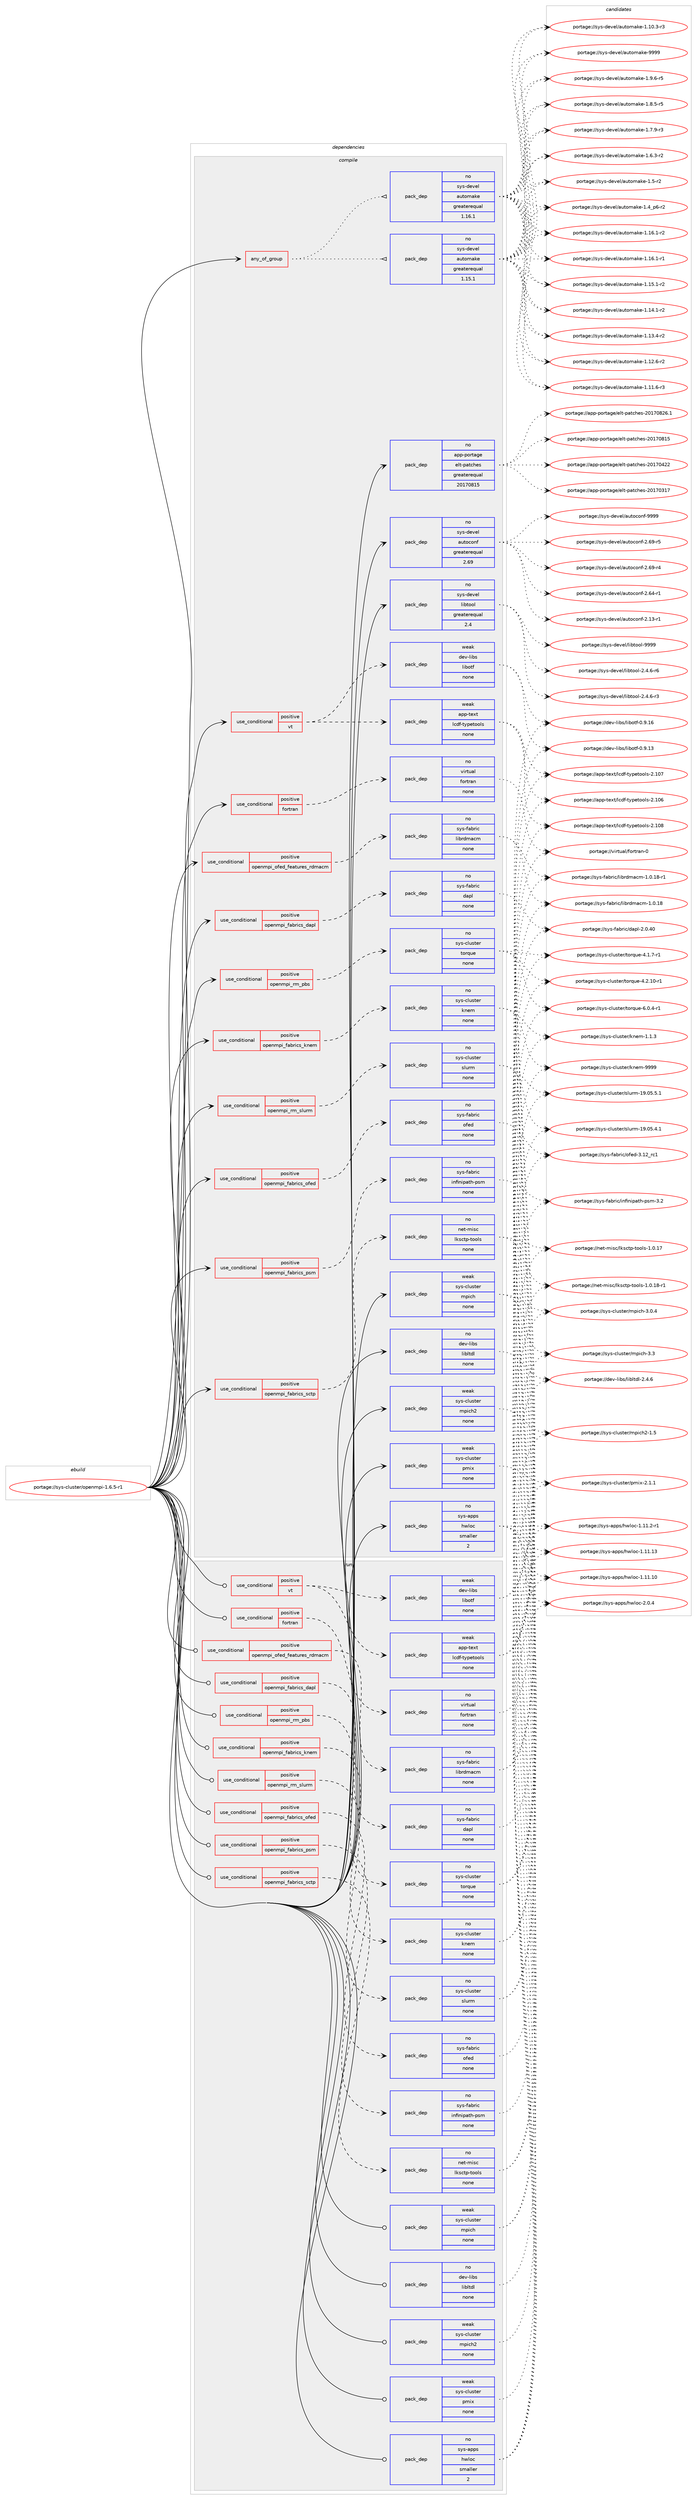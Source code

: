 digraph prolog {

# *************
# Graph options
# *************

newrank=true;
concentrate=true;
compound=true;
graph [rankdir=LR,fontname=Helvetica,fontsize=10,ranksep=1.5];#, ranksep=2.5, nodesep=0.2];
edge  [arrowhead=vee];
node  [fontname=Helvetica,fontsize=10];

# **********
# The ebuild
# **********

subgraph cluster_leftcol {
color=gray;
rank=same;
label=<<i>ebuild</i>>;
id [label="portage://sys-cluster/openmpi-1.6.5-r1", color=red, width=4, href="../sys-cluster/openmpi-1.6.5-r1.svg"];
}

# ****************
# The dependencies
# ****************

subgraph cluster_midcol {
color=gray;
label=<<i>dependencies</i>>;
subgraph cluster_compile {
fillcolor="#eeeeee";
style=filled;
label=<<i>compile</i>>;
subgraph any1259 {
dependency57276 [label=<<TABLE BORDER="0" CELLBORDER="1" CELLSPACING="0" CELLPADDING="4"><TR><TD CELLPADDING="10">any_of_group</TD></TR></TABLE>>, shape=none, color=red];subgraph pack44623 {
dependency57277 [label=<<TABLE BORDER="0" CELLBORDER="1" CELLSPACING="0" CELLPADDING="4" WIDTH="220"><TR><TD ROWSPAN="6" CELLPADDING="30">pack_dep</TD></TR><TR><TD WIDTH="110">no</TD></TR><TR><TD>sys-devel</TD></TR><TR><TD>automake</TD></TR><TR><TD>greaterequal</TD></TR><TR><TD>1.16.1</TD></TR></TABLE>>, shape=none, color=blue];
}
dependency57276:e -> dependency57277:w [weight=20,style="dotted",arrowhead="oinv"];
subgraph pack44624 {
dependency57278 [label=<<TABLE BORDER="0" CELLBORDER="1" CELLSPACING="0" CELLPADDING="4" WIDTH="220"><TR><TD ROWSPAN="6" CELLPADDING="30">pack_dep</TD></TR><TR><TD WIDTH="110">no</TD></TR><TR><TD>sys-devel</TD></TR><TR><TD>automake</TD></TR><TR><TD>greaterequal</TD></TR><TR><TD>1.15.1</TD></TR></TABLE>>, shape=none, color=blue];
}
dependency57276:e -> dependency57278:w [weight=20,style="dotted",arrowhead="oinv"];
}
id:e -> dependency57276:w [weight=20,style="solid",arrowhead="vee"];
subgraph cond11330 {
dependency57279 [label=<<TABLE BORDER="0" CELLBORDER="1" CELLSPACING="0" CELLPADDING="4"><TR><TD ROWSPAN="3" CELLPADDING="10">use_conditional</TD></TR><TR><TD>positive</TD></TR><TR><TD>fortran</TD></TR></TABLE>>, shape=none, color=red];
subgraph pack44625 {
dependency57280 [label=<<TABLE BORDER="0" CELLBORDER="1" CELLSPACING="0" CELLPADDING="4" WIDTH="220"><TR><TD ROWSPAN="6" CELLPADDING="30">pack_dep</TD></TR><TR><TD WIDTH="110">no</TD></TR><TR><TD>virtual</TD></TR><TR><TD>fortran</TD></TR><TR><TD>none</TD></TR><TR><TD></TD></TR></TABLE>>, shape=none, color=blue];
}
dependency57279:e -> dependency57280:w [weight=20,style="dashed",arrowhead="vee"];
}
id:e -> dependency57279:w [weight=20,style="solid",arrowhead="vee"];
subgraph cond11331 {
dependency57281 [label=<<TABLE BORDER="0" CELLBORDER="1" CELLSPACING="0" CELLPADDING="4"><TR><TD ROWSPAN="3" CELLPADDING="10">use_conditional</TD></TR><TR><TD>positive</TD></TR><TR><TD>openmpi_fabrics_dapl</TD></TR></TABLE>>, shape=none, color=red];
subgraph pack44626 {
dependency57282 [label=<<TABLE BORDER="0" CELLBORDER="1" CELLSPACING="0" CELLPADDING="4" WIDTH="220"><TR><TD ROWSPAN="6" CELLPADDING="30">pack_dep</TD></TR><TR><TD WIDTH="110">no</TD></TR><TR><TD>sys-fabric</TD></TR><TR><TD>dapl</TD></TR><TR><TD>none</TD></TR><TR><TD></TD></TR></TABLE>>, shape=none, color=blue];
}
dependency57281:e -> dependency57282:w [weight=20,style="dashed",arrowhead="vee"];
}
id:e -> dependency57281:w [weight=20,style="solid",arrowhead="vee"];
subgraph cond11332 {
dependency57283 [label=<<TABLE BORDER="0" CELLBORDER="1" CELLSPACING="0" CELLPADDING="4"><TR><TD ROWSPAN="3" CELLPADDING="10">use_conditional</TD></TR><TR><TD>positive</TD></TR><TR><TD>openmpi_fabrics_knem</TD></TR></TABLE>>, shape=none, color=red];
subgraph pack44627 {
dependency57284 [label=<<TABLE BORDER="0" CELLBORDER="1" CELLSPACING="0" CELLPADDING="4" WIDTH="220"><TR><TD ROWSPAN="6" CELLPADDING="30">pack_dep</TD></TR><TR><TD WIDTH="110">no</TD></TR><TR><TD>sys-cluster</TD></TR><TR><TD>knem</TD></TR><TR><TD>none</TD></TR><TR><TD></TD></TR></TABLE>>, shape=none, color=blue];
}
dependency57283:e -> dependency57284:w [weight=20,style="dashed",arrowhead="vee"];
}
id:e -> dependency57283:w [weight=20,style="solid",arrowhead="vee"];
subgraph cond11333 {
dependency57285 [label=<<TABLE BORDER="0" CELLBORDER="1" CELLSPACING="0" CELLPADDING="4"><TR><TD ROWSPAN="3" CELLPADDING="10">use_conditional</TD></TR><TR><TD>positive</TD></TR><TR><TD>openmpi_fabrics_ofed</TD></TR></TABLE>>, shape=none, color=red];
subgraph pack44628 {
dependency57286 [label=<<TABLE BORDER="0" CELLBORDER="1" CELLSPACING="0" CELLPADDING="4" WIDTH="220"><TR><TD ROWSPAN="6" CELLPADDING="30">pack_dep</TD></TR><TR><TD WIDTH="110">no</TD></TR><TR><TD>sys-fabric</TD></TR><TR><TD>ofed</TD></TR><TR><TD>none</TD></TR><TR><TD></TD></TR></TABLE>>, shape=none, color=blue];
}
dependency57285:e -> dependency57286:w [weight=20,style="dashed",arrowhead="vee"];
}
id:e -> dependency57285:w [weight=20,style="solid",arrowhead="vee"];
subgraph cond11334 {
dependency57287 [label=<<TABLE BORDER="0" CELLBORDER="1" CELLSPACING="0" CELLPADDING="4"><TR><TD ROWSPAN="3" CELLPADDING="10">use_conditional</TD></TR><TR><TD>positive</TD></TR><TR><TD>openmpi_fabrics_psm</TD></TR></TABLE>>, shape=none, color=red];
subgraph pack44629 {
dependency57288 [label=<<TABLE BORDER="0" CELLBORDER="1" CELLSPACING="0" CELLPADDING="4" WIDTH="220"><TR><TD ROWSPAN="6" CELLPADDING="30">pack_dep</TD></TR><TR><TD WIDTH="110">no</TD></TR><TR><TD>sys-fabric</TD></TR><TR><TD>infinipath-psm</TD></TR><TR><TD>none</TD></TR><TR><TD></TD></TR></TABLE>>, shape=none, color=blue];
}
dependency57287:e -> dependency57288:w [weight=20,style="dashed",arrowhead="vee"];
}
id:e -> dependency57287:w [weight=20,style="solid",arrowhead="vee"];
subgraph cond11335 {
dependency57289 [label=<<TABLE BORDER="0" CELLBORDER="1" CELLSPACING="0" CELLPADDING="4"><TR><TD ROWSPAN="3" CELLPADDING="10">use_conditional</TD></TR><TR><TD>positive</TD></TR><TR><TD>openmpi_fabrics_sctp</TD></TR></TABLE>>, shape=none, color=red];
subgraph pack44630 {
dependency57290 [label=<<TABLE BORDER="0" CELLBORDER="1" CELLSPACING="0" CELLPADDING="4" WIDTH="220"><TR><TD ROWSPAN="6" CELLPADDING="30">pack_dep</TD></TR><TR><TD WIDTH="110">no</TD></TR><TR><TD>net-misc</TD></TR><TR><TD>lksctp-tools</TD></TR><TR><TD>none</TD></TR><TR><TD></TD></TR></TABLE>>, shape=none, color=blue];
}
dependency57289:e -> dependency57290:w [weight=20,style="dashed",arrowhead="vee"];
}
id:e -> dependency57289:w [weight=20,style="solid",arrowhead="vee"];
subgraph cond11336 {
dependency57291 [label=<<TABLE BORDER="0" CELLBORDER="1" CELLSPACING="0" CELLPADDING="4"><TR><TD ROWSPAN="3" CELLPADDING="10">use_conditional</TD></TR><TR><TD>positive</TD></TR><TR><TD>openmpi_ofed_features_rdmacm</TD></TR></TABLE>>, shape=none, color=red];
subgraph pack44631 {
dependency57292 [label=<<TABLE BORDER="0" CELLBORDER="1" CELLSPACING="0" CELLPADDING="4" WIDTH="220"><TR><TD ROWSPAN="6" CELLPADDING="30">pack_dep</TD></TR><TR><TD WIDTH="110">no</TD></TR><TR><TD>sys-fabric</TD></TR><TR><TD>librdmacm</TD></TR><TR><TD>none</TD></TR><TR><TD></TD></TR></TABLE>>, shape=none, color=blue];
}
dependency57291:e -> dependency57292:w [weight=20,style="dashed",arrowhead="vee"];
}
id:e -> dependency57291:w [weight=20,style="solid",arrowhead="vee"];
subgraph cond11337 {
dependency57293 [label=<<TABLE BORDER="0" CELLBORDER="1" CELLSPACING="0" CELLPADDING="4"><TR><TD ROWSPAN="3" CELLPADDING="10">use_conditional</TD></TR><TR><TD>positive</TD></TR><TR><TD>openmpi_rm_pbs</TD></TR></TABLE>>, shape=none, color=red];
subgraph pack44632 {
dependency57294 [label=<<TABLE BORDER="0" CELLBORDER="1" CELLSPACING="0" CELLPADDING="4" WIDTH="220"><TR><TD ROWSPAN="6" CELLPADDING="30">pack_dep</TD></TR><TR><TD WIDTH="110">no</TD></TR><TR><TD>sys-cluster</TD></TR><TR><TD>torque</TD></TR><TR><TD>none</TD></TR><TR><TD></TD></TR></TABLE>>, shape=none, color=blue];
}
dependency57293:e -> dependency57294:w [weight=20,style="dashed",arrowhead="vee"];
}
id:e -> dependency57293:w [weight=20,style="solid",arrowhead="vee"];
subgraph cond11338 {
dependency57295 [label=<<TABLE BORDER="0" CELLBORDER="1" CELLSPACING="0" CELLPADDING="4"><TR><TD ROWSPAN="3" CELLPADDING="10">use_conditional</TD></TR><TR><TD>positive</TD></TR><TR><TD>openmpi_rm_slurm</TD></TR></TABLE>>, shape=none, color=red];
subgraph pack44633 {
dependency57296 [label=<<TABLE BORDER="0" CELLBORDER="1" CELLSPACING="0" CELLPADDING="4" WIDTH="220"><TR><TD ROWSPAN="6" CELLPADDING="30">pack_dep</TD></TR><TR><TD WIDTH="110">no</TD></TR><TR><TD>sys-cluster</TD></TR><TR><TD>slurm</TD></TR><TR><TD>none</TD></TR><TR><TD></TD></TR></TABLE>>, shape=none, color=blue];
}
dependency57295:e -> dependency57296:w [weight=20,style="dashed",arrowhead="vee"];
}
id:e -> dependency57295:w [weight=20,style="solid",arrowhead="vee"];
subgraph cond11339 {
dependency57297 [label=<<TABLE BORDER="0" CELLBORDER="1" CELLSPACING="0" CELLPADDING="4"><TR><TD ROWSPAN="3" CELLPADDING="10">use_conditional</TD></TR><TR><TD>positive</TD></TR><TR><TD>vt</TD></TR></TABLE>>, shape=none, color=red];
subgraph pack44634 {
dependency57298 [label=<<TABLE BORDER="0" CELLBORDER="1" CELLSPACING="0" CELLPADDING="4" WIDTH="220"><TR><TD ROWSPAN="6" CELLPADDING="30">pack_dep</TD></TR><TR><TD WIDTH="110">weak</TD></TR><TR><TD>dev-libs</TD></TR><TR><TD>libotf</TD></TR><TR><TD>none</TD></TR><TR><TD></TD></TR></TABLE>>, shape=none, color=blue];
}
dependency57297:e -> dependency57298:w [weight=20,style="dashed",arrowhead="vee"];
subgraph pack44635 {
dependency57299 [label=<<TABLE BORDER="0" CELLBORDER="1" CELLSPACING="0" CELLPADDING="4" WIDTH="220"><TR><TD ROWSPAN="6" CELLPADDING="30">pack_dep</TD></TR><TR><TD WIDTH="110">weak</TD></TR><TR><TD>app-text</TD></TR><TR><TD>lcdf-typetools</TD></TR><TR><TD>none</TD></TR><TR><TD></TD></TR></TABLE>>, shape=none, color=blue];
}
dependency57297:e -> dependency57299:w [weight=20,style="dashed",arrowhead="vee"];
}
id:e -> dependency57297:w [weight=20,style="solid",arrowhead="vee"];
subgraph pack44636 {
dependency57300 [label=<<TABLE BORDER="0" CELLBORDER="1" CELLSPACING="0" CELLPADDING="4" WIDTH="220"><TR><TD ROWSPAN="6" CELLPADDING="30">pack_dep</TD></TR><TR><TD WIDTH="110">no</TD></TR><TR><TD>app-portage</TD></TR><TR><TD>elt-patches</TD></TR><TR><TD>greaterequal</TD></TR><TR><TD>20170815</TD></TR></TABLE>>, shape=none, color=blue];
}
id:e -> dependency57300:w [weight=20,style="solid",arrowhead="vee"];
subgraph pack44637 {
dependency57301 [label=<<TABLE BORDER="0" CELLBORDER="1" CELLSPACING="0" CELLPADDING="4" WIDTH="220"><TR><TD ROWSPAN="6" CELLPADDING="30">pack_dep</TD></TR><TR><TD WIDTH="110">no</TD></TR><TR><TD>dev-libs</TD></TR><TR><TD>libltdl</TD></TR><TR><TD>none</TD></TR><TR><TD></TD></TR></TABLE>>, shape=none, color=blue];
}
id:e -> dependency57301:w [weight=20,style="solid",arrowhead="vee"];
subgraph pack44638 {
dependency57302 [label=<<TABLE BORDER="0" CELLBORDER="1" CELLSPACING="0" CELLPADDING="4" WIDTH="220"><TR><TD ROWSPAN="6" CELLPADDING="30">pack_dep</TD></TR><TR><TD WIDTH="110">no</TD></TR><TR><TD>sys-apps</TD></TR><TR><TD>hwloc</TD></TR><TR><TD>smaller</TD></TR><TR><TD>2</TD></TR></TABLE>>, shape=none, color=blue];
}
id:e -> dependency57302:w [weight=20,style="solid",arrowhead="vee"];
subgraph pack44639 {
dependency57303 [label=<<TABLE BORDER="0" CELLBORDER="1" CELLSPACING="0" CELLPADDING="4" WIDTH="220"><TR><TD ROWSPAN="6" CELLPADDING="30">pack_dep</TD></TR><TR><TD WIDTH="110">no</TD></TR><TR><TD>sys-devel</TD></TR><TR><TD>autoconf</TD></TR><TR><TD>greaterequal</TD></TR><TR><TD>2.69</TD></TR></TABLE>>, shape=none, color=blue];
}
id:e -> dependency57303:w [weight=20,style="solid",arrowhead="vee"];
subgraph pack44640 {
dependency57304 [label=<<TABLE BORDER="0" CELLBORDER="1" CELLSPACING="0" CELLPADDING="4" WIDTH="220"><TR><TD ROWSPAN="6" CELLPADDING="30">pack_dep</TD></TR><TR><TD WIDTH="110">no</TD></TR><TR><TD>sys-devel</TD></TR><TR><TD>libtool</TD></TR><TR><TD>greaterequal</TD></TR><TR><TD>2.4</TD></TR></TABLE>>, shape=none, color=blue];
}
id:e -> dependency57304:w [weight=20,style="solid",arrowhead="vee"];
subgraph pack44641 {
dependency57305 [label=<<TABLE BORDER="0" CELLBORDER="1" CELLSPACING="0" CELLPADDING="4" WIDTH="220"><TR><TD ROWSPAN="6" CELLPADDING="30">pack_dep</TD></TR><TR><TD WIDTH="110">weak</TD></TR><TR><TD>sys-cluster</TD></TR><TR><TD>mpich</TD></TR><TR><TD>none</TD></TR><TR><TD></TD></TR></TABLE>>, shape=none, color=blue];
}
id:e -> dependency57305:w [weight=20,style="solid",arrowhead="vee"];
subgraph pack44642 {
dependency57306 [label=<<TABLE BORDER="0" CELLBORDER="1" CELLSPACING="0" CELLPADDING="4" WIDTH="220"><TR><TD ROWSPAN="6" CELLPADDING="30">pack_dep</TD></TR><TR><TD WIDTH="110">weak</TD></TR><TR><TD>sys-cluster</TD></TR><TR><TD>mpich2</TD></TR><TR><TD>none</TD></TR><TR><TD></TD></TR></TABLE>>, shape=none, color=blue];
}
id:e -> dependency57306:w [weight=20,style="solid",arrowhead="vee"];
subgraph pack44643 {
dependency57307 [label=<<TABLE BORDER="0" CELLBORDER="1" CELLSPACING="0" CELLPADDING="4" WIDTH="220"><TR><TD ROWSPAN="6" CELLPADDING="30">pack_dep</TD></TR><TR><TD WIDTH="110">weak</TD></TR><TR><TD>sys-cluster</TD></TR><TR><TD>pmix</TD></TR><TR><TD>none</TD></TR><TR><TD></TD></TR></TABLE>>, shape=none, color=blue];
}
id:e -> dependency57307:w [weight=20,style="solid",arrowhead="vee"];
}
subgraph cluster_compileandrun {
fillcolor="#eeeeee";
style=filled;
label=<<i>compile and run</i>>;
}
subgraph cluster_run {
fillcolor="#eeeeee";
style=filled;
label=<<i>run</i>>;
subgraph cond11340 {
dependency57308 [label=<<TABLE BORDER="0" CELLBORDER="1" CELLSPACING="0" CELLPADDING="4"><TR><TD ROWSPAN="3" CELLPADDING="10">use_conditional</TD></TR><TR><TD>positive</TD></TR><TR><TD>fortran</TD></TR></TABLE>>, shape=none, color=red];
subgraph pack44644 {
dependency57309 [label=<<TABLE BORDER="0" CELLBORDER="1" CELLSPACING="0" CELLPADDING="4" WIDTH="220"><TR><TD ROWSPAN="6" CELLPADDING="30">pack_dep</TD></TR><TR><TD WIDTH="110">no</TD></TR><TR><TD>virtual</TD></TR><TR><TD>fortran</TD></TR><TR><TD>none</TD></TR><TR><TD></TD></TR></TABLE>>, shape=none, color=blue];
}
dependency57308:e -> dependency57309:w [weight=20,style="dashed",arrowhead="vee"];
}
id:e -> dependency57308:w [weight=20,style="solid",arrowhead="odot"];
subgraph cond11341 {
dependency57310 [label=<<TABLE BORDER="0" CELLBORDER="1" CELLSPACING="0" CELLPADDING="4"><TR><TD ROWSPAN="3" CELLPADDING="10">use_conditional</TD></TR><TR><TD>positive</TD></TR><TR><TD>openmpi_fabrics_dapl</TD></TR></TABLE>>, shape=none, color=red];
subgraph pack44645 {
dependency57311 [label=<<TABLE BORDER="0" CELLBORDER="1" CELLSPACING="0" CELLPADDING="4" WIDTH="220"><TR><TD ROWSPAN="6" CELLPADDING="30">pack_dep</TD></TR><TR><TD WIDTH="110">no</TD></TR><TR><TD>sys-fabric</TD></TR><TR><TD>dapl</TD></TR><TR><TD>none</TD></TR><TR><TD></TD></TR></TABLE>>, shape=none, color=blue];
}
dependency57310:e -> dependency57311:w [weight=20,style="dashed",arrowhead="vee"];
}
id:e -> dependency57310:w [weight=20,style="solid",arrowhead="odot"];
subgraph cond11342 {
dependency57312 [label=<<TABLE BORDER="0" CELLBORDER="1" CELLSPACING="0" CELLPADDING="4"><TR><TD ROWSPAN="3" CELLPADDING="10">use_conditional</TD></TR><TR><TD>positive</TD></TR><TR><TD>openmpi_fabrics_knem</TD></TR></TABLE>>, shape=none, color=red];
subgraph pack44646 {
dependency57313 [label=<<TABLE BORDER="0" CELLBORDER="1" CELLSPACING="0" CELLPADDING="4" WIDTH="220"><TR><TD ROWSPAN="6" CELLPADDING="30">pack_dep</TD></TR><TR><TD WIDTH="110">no</TD></TR><TR><TD>sys-cluster</TD></TR><TR><TD>knem</TD></TR><TR><TD>none</TD></TR><TR><TD></TD></TR></TABLE>>, shape=none, color=blue];
}
dependency57312:e -> dependency57313:w [weight=20,style="dashed",arrowhead="vee"];
}
id:e -> dependency57312:w [weight=20,style="solid",arrowhead="odot"];
subgraph cond11343 {
dependency57314 [label=<<TABLE BORDER="0" CELLBORDER="1" CELLSPACING="0" CELLPADDING="4"><TR><TD ROWSPAN="3" CELLPADDING="10">use_conditional</TD></TR><TR><TD>positive</TD></TR><TR><TD>openmpi_fabrics_ofed</TD></TR></TABLE>>, shape=none, color=red];
subgraph pack44647 {
dependency57315 [label=<<TABLE BORDER="0" CELLBORDER="1" CELLSPACING="0" CELLPADDING="4" WIDTH="220"><TR><TD ROWSPAN="6" CELLPADDING="30">pack_dep</TD></TR><TR><TD WIDTH="110">no</TD></TR><TR><TD>sys-fabric</TD></TR><TR><TD>ofed</TD></TR><TR><TD>none</TD></TR><TR><TD></TD></TR></TABLE>>, shape=none, color=blue];
}
dependency57314:e -> dependency57315:w [weight=20,style="dashed",arrowhead="vee"];
}
id:e -> dependency57314:w [weight=20,style="solid",arrowhead="odot"];
subgraph cond11344 {
dependency57316 [label=<<TABLE BORDER="0" CELLBORDER="1" CELLSPACING="0" CELLPADDING="4"><TR><TD ROWSPAN="3" CELLPADDING="10">use_conditional</TD></TR><TR><TD>positive</TD></TR><TR><TD>openmpi_fabrics_psm</TD></TR></TABLE>>, shape=none, color=red];
subgraph pack44648 {
dependency57317 [label=<<TABLE BORDER="0" CELLBORDER="1" CELLSPACING="0" CELLPADDING="4" WIDTH="220"><TR><TD ROWSPAN="6" CELLPADDING="30">pack_dep</TD></TR><TR><TD WIDTH="110">no</TD></TR><TR><TD>sys-fabric</TD></TR><TR><TD>infinipath-psm</TD></TR><TR><TD>none</TD></TR><TR><TD></TD></TR></TABLE>>, shape=none, color=blue];
}
dependency57316:e -> dependency57317:w [weight=20,style="dashed",arrowhead="vee"];
}
id:e -> dependency57316:w [weight=20,style="solid",arrowhead="odot"];
subgraph cond11345 {
dependency57318 [label=<<TABLE BORDER="0" CELLBORDER="1" CELLSPACING="0" CELLPADDING="4"><TR><TD ROWSPAN="3" CELLPADDING="10">use_conditional</TD></TR><TR><TD>positive</TD></TR><TR><TD>openmpi_fabrics_sctp</TD></TR></TABLE>>, shape=none, color=red];
subgraph pack44649 {
dependency57319 [label=<<TABLE BORDER="0" CELLBORDER="1" CELLSPACING="0" CELLPADDING="4" WIDTH="220"><TR><TD ROWSPAN="6" CELLPADDING="30">pack_dep</TD></TR><TR><TD WIDTH="110">no</TD></TR><TR><TD>net-misc</TD></TR><TR><TD>lksctp-tools</TD></TR><TR><TD>none</TD></TR><TR><TD></TD></TR></TABLE>>, shape=none, color=blue];
}
dependency57318:e -> dependency57319:w [weight=20,style="dashed",arrowhead="vee"];
}
id:e -> dependency57318:w [weight=20,style="solid",arrowhead="odot"];
subgraph cond11346 {
dependency57320 [label=<<TABLE BORDER="0" CELLBORDER="1" CELLSPACING="0" CELLPADDING="4"><TR><TD ROWSPAN="3" CELLPADDING="10">use_conditional</TD></TR><TR><TD>positive</TD></TR><TR><TD>openmpi_ofed_features_rdmacm</TD></TR></TABLE>>, shape=none, color=red];
subgraph pack44650 {
dependency57321 [label=<<TABLE BORDER="0" CELLBORDER="1" CELLSPACING="0" CELLPADDING="4" WIDTH="220"><TR><TD ROWSPAN="6" CELLPADDING="30">pack_dep</TD></TR><TR><TD WIDTH="110">no</TD></TR><TR><TD>sys-fabric</TD></TR><TR><TD>librdmacm</TD></TR><TR><TD>none</TD></TR><TR><TD></TD></TR></TABLE>>, shape=none, color=blue];
}
dependency57320:e -> dependency57321:w [weight=20,style="dashed",arrowhead="vee"];
}
id:e -> dependency57320:w [weight=20,style="solid",arrowhead="odot"];
subgraph cond11347 {
dependency57322 [label=<<TABLE BORDER="0" CELLBORDER="1" CELLSPACING="0" CELLPADDING="4"><TR><TD ROWSPAN="3" CELLPADDING="10">use_conditional</TD></TR><TR><TD>positive</TD></TR><TR><TD>openmpi_rm_pbs</TD></TR></TABLE>>, shape=none, color=red];
subgraph pack44651 {
dependency57323 [label=<<TABLE BORDER="0" CELLBORDER="1" CELLSPACING="0" CELLPADDING="4" WIDTH="220"><TR><TD ROWSPAN="6" CELLPADDING="30">pack_dep</TD></TR><TR><TD WIDTH="110">no</TD></TR><TR><TD>sys-cluster</TD></TR><TR><TD>torque</TD></TR><TR><TD>none</TD></TR><TR><TD></TD></TR></TABLE>>, shape=none, color=blue];
}
dependency57322:e -> dependency57323:w [weight=20,style="dashed",arrowhead="vee"];
}
id:e -> dependency57322:w [weight=20,style="solid",arrowhead="odot"];
subgraph cond11348 {
dependency57324 [label=<<TABLE BORDER="0" CELLBORDER="1" CELLSPACING="0" CELLPADDING="4"><TR><TD ROWSPAN="3" CELLPADDING="10">use_conditional</TD></TR><TR><TD>positive</TD></TR><TR><TD>openmpi_rm_slurm</TD></TR></TABLE>>, shape=none, color=red];
subgraph pack44652 {
dependency57325 [label=<<TABLE BORDER="0" CELLBORDER="1" CELLSPACING="0" CELLPADDING="4" WIDTH="220"><TR><TD ROWSPAN="6" CELLPADDING="30">pack_dep</TD></TR><TR><TD WIDTH="110">no</TD></TR><TR><TD>sys-cluster</TD></TR><TR><TD>slurm</TD></TR><TR><TD>none</TD></TR><TR><TD></TD></TR></TABLE>>, shape=none, color=blue];
}
dependency57324:e -> dependency57325:w [weight=20,style="dashed",arrowhead="vee"];
}
id:e -> dependency57324:w [weight=20,style="solid",arrowhead="odot"];
subgraph cond11349 {
dependency57326 [label=<<TABLE BORDER="0" CELLBORDER="1" CELLSPACING="0" CELLPADDING="4"><TR><TD ROWSPAN="3" CELLPADDING="10">use_conditional</TD></TR><TR><TD>positive</TD></TR><TR><TD>vt</TD></TR></TABLE>>, shape=none, color=red];
subgraph pack44653 {
dependency57327 [label=<<TABLE BORDER="0" CELLBORDER="1" CELLSPACING="0" CELLPADDING="4" WIDTH="220"><TR><TD ROWSPAN="6" CELLPADDING="30">pack_dep</TD></TR><TR><TD WIDTH="110">weak</TD></TR><TR><TD>dev-libs</TD></TR><TR><TD>libotf</TD></TR><TR><TD>none</TD></TR><TR><TD></TD></TR></TABLE>>, shape=none, color=blue];
}
dependency57326:e -> dependency57327:w [weight=20,style="dashed",arrowhead="vee"];
subgraph pack44654 {
dependency57328 [label=<<TABLE BORDER="0" CELLBORDER="1" CELLSPACING="0" CELLPADDING="4" WIDTH="220"><TR><TD ROWSPAN="6" CELLPADDING="30">pack_dep</TD></TR><TR><TD WIDTH="110">weak</TD></TR><TR><TD>app-text</TD></TR><TR><TD>lcdf-typetools</TD></TR><TR><TD>none</TD></TR><TR><TD></TD></TR></TABLE>>, shape=none, color=blue];
}
dependency57326:e -> dependency57328:w [weight=20,style="dashed",arrowhead="vee"];
}
id:e -> dependency57326:w [weight=20,style="solid",arrowhead="odot"];
subgraph pack44655 {
dependency57329 [label=<<TABLE BORDER="0" CELLBORDER="1" CELLSPACING="0" CELLPADDING="4" WIDTH="220"><TR><TD ROWSPAN="6" CELLPADDING="30">pack_dep</TD></TR><TR><TD WIDTH="110">no</TD></TR><TR><TD>dev-libs</TD></TR><TR><TD>libltdl</TD></TR><TR><TD>none</TD></TR><TR><TD></TD></TR></TABLE>>, shape=none, color=blue];
}
id:e -> dependency57329:w [weight=20,style="solid",arrowhead="odot"];
subgraph pack44656 {
dependency57330 [label=<<TABLE BORDER="0" CELLBORDER="1" CELLSPACING="0" CELLPADDING="4" WIDTH="220"><TR><TD ROWSPAN="6" CELLPADDING="30">pack_dep</TD></TR><TR><TD WIDTH="110">no</TD></TR><TR><TD>sys-apps</TD></TR><TR><TD>hwloc</TD></TR><TR><TD>smaller</TD></TR><TR><TD>2</TD></TR></TABLE>>, shape=none, color=blue];
}
id:e -> dependency57330:w [weight=20,style="solid",arrowhead="odot"];
subgraph pack44657 {
dependency57331 [label=<<TABLE BORDER="0" CELLBORDER="1" CELLSPACING="0" CELLPADDING="4" WIDTH="220"><TR><TD ROWSPAN="6" CELLPADDING="30">pack_dep</TD></TR><TR><TD WIDTH="110">weak</TD></TR><TR><TD>sys-cluster</TD></TR><TR><TD>mpich</TD></TR><TR><TD>none</TD></TR><TR><TD></TD></TR></TABLE>>, shape=none, color=blue];
}
id:e -> dependency57331:w [weight=20,style="solid",arrowhead="odot"];
subgraph pack44658 {
dependency57332 [label=<<TABLE BORDER="0" CELLBORDER="1" CELLSPACING="0" CELLPADDING="4" WIDTH="220"><TR><TD ROWSPAN="6" CELLPADDING="30">pack_dep</TD></TR><TR><TD WIDTH="110">weak</TD></TR><TR><TD>sys-cluster</TD></TR><TR><TD>mpich2</TD></TR><TR><TD>none</TD></TR><TR><TD></TD></TR></TABLE>>, shape=none, color=blue];
}
id:e -> dependency57332:w [weight=20,style="solid",arrowhead="odot"];
subgraph pack44659 {
dependency57333 [label=<<TABLE BORDER="0" CELLBORDER="1" CELLSPACING="0" CELLPADDING="4" WIDTH="220"><TR><TD ROWSPAN="6" CELLPADDING="30">pack_dep</TD></TR><TR><TD WIDTH="110">weak</TD></TR><TR><TD>sys-cluster</TD></TR><TR><TD>pmix</TD></TR><TR><TD>none</TD></TR><TR><TD></TD></TR></TABLE>>, shape=none, color=blue];
}
id:e -> dependency57333:w [weight=20,style="solid",arrowhead="odot"];
}
}

# **************
# The candidates
# **************

subgraph cluster_choices {
rank=same;
color=gray;
label=<<i>candidates</i>>;

subgraph choice44623 {
color=black;
nodesep=1;
choice115121115451001011181011084797117116111109971071014557575757 [label="portage://sys-devel/automake-9999", color=red, width=4,href="../sys-devel/automake-9999.svg"];
choice115121115451001011181011084797117116111109971071014549465746544511453 [label="portage://sys-devel/automake-1.9.6-r5", color=red, width=4,href="../sys-devel/automake-1.9.6-r5.svg"];
choice115121115451001011181011084797117116111109971071014549465646534511453 [label="portage://sys-devel/automake-1.8.5-r5", color=red, width=4,href="../sys-devel/automake-1.8.5-r5.svg"];
choice115121115451001011181011084797117116111109971071014549465546574511451 [label="portage://sys-devel/automake-1.7.9-r3", color=red, width=4,href="../sys-devel/automake-1.7.9-r3.svg"];
choice115121115451001011181011084797117116111109971071014549465446514511450 [label="portage://sys-devel/automake-1.6.3-r2", color=red, width=4,href="../sys-devel/automake-1.6.3-r2.svg"];
choice11512111545100101118101108479711711611110997107101454946534511450 [label="portage://sys-devel/automake-1.5-r2", color=red, width=4,href="../sys-devel/automake-1.5-r2.svg"];
choice115121115451001011181011084797117116111109971071014549465295112544511450 [label="portage://sys-devel/automake-1.4_p6-r2", color=red, width=4,href="../sys-devel/automake-1.4_p6-r2.svg"];
choice11512111545100101118101108479711711611110997107101454946495446494511450 [label="portage://sys-devel/automake-1.16.1-r2", color=red, width=4,href="../sys-devel/automake-1.16.1-r2.svg"];
choice11512111545100101118101108479711711611110997107101454946495446494511449 [label="portage://sys-devel/automake-1.16.1-r1", color=red, width=4,href="../sys-devel/automake-1.16.1-r1.svg"];
choice11512111545100101118101108479711711611110997107101454946495346494511450 [label="portage://sys-devel/automake-1.15.1-r2", color=red, width=4,href="../sys-devel/automake-1.15.1-r2.svg"];
choice11512111545100101118101108479711711611110997107101454946495246494511450 [label="portage://sys-devel/automake-1.14.1-r2", color=red, width=4,href="../sys-devel/automake-1.14.1-r2.svg"];
choice11512111545100101118101108479711711611110997107101454946495146524511450 [label="portage://sys-devel/automake-1.13.4-r2", color=red, width=4,href="../sys-devel/automake-1.13.4-r2.svg"];
choice11512111545100101118101108479711711611110997107101454946495046544511450 [label="portage://sys-devel/automake-1.12.6-r2", color=red, width=4,href="../sys-devel/automake-1.12.6-r2.svg"];
choice11512111545100101118101108479711711611110997107101454946494946544511451 [label="portage://sys-devel/automake-1.11.6-r3", color=red, width=4,href="../sys-devel/automake-1.11.6-r3.svg"];
choice11512111545100101118101108479711711611110997107101454946494846514511451 [label="portage://sys-devel/automake-1.10.3-r3", color=red, width=4,href="../sys-devel/automake-1.10.3-r3.svg"];
dependency57277:e -> choice115121115451001011181011084797117116111109971071014557575757:w [style=dotted,weight="100"];
dependency57277:e -> choice115121115451001011181011084797117116111109971071014549465746544511453:w [style=dotted,weight="100"];
dependency57277:e -> choice115121115451001011181011084797117116111109971071014549465646534511453:w [style=dotted,weight="100"];
dependency57277:e -> choice115121115451001011181011084797117116111109971071014549465546574511451:w [style=dotted,weight="100"];
dependency57277:e -> choice115121115451001011181011084797117116111109971071014549465446514511450:w [style=dotted,weight="100"];
dependency57277:e -> choice11512111545100101118101108479711711611110997107101454946534511450:w [style=dotted,weight="100"];
dependency57277:e -> choice115121115451001011181011084797117116111109971071014549465295112544511450:w [style=dotted,weight="100"];
dependency57277:e -> choice11512111545100101118101108479711711611110997107101454946495446494511450:w [style=dotted,weight="100"];
dependency57277:e -> choice11512111545100101118101108479711711611110997107101454946495446494511449:w [style=dotted,weight="100"];
dependency57277:e -> choice11512111545100101118101108479711711611110997107101454946495346494511450:w [style=dotted,weight="100"];
dependency57277:e -> choice11512111545100101118101108479711711611110997107101454946495246494511450:w [style=dotted,weight="100"];
dependency57277:e -> choice11512111545100101118101108479711711611110997107101454946495146524511450:w [style=dotted,weight="100"];
dependency57277:e -> choice11512111545100101118101108479711711611110997107101454946495046544511450:w [style=dotted,weight="100"];
dependency57277:e -> choice11512111545100101118101108479711711611110997107101454946494946544511451:w [style=dotted,weight="100"];
dependency57277:e -> choice11512111545100101118101108479711711611110997107101454946494846514511451:w [style=dotted,weight="100"];
}
subgraph choice44624 {
color=black;
nodesep=1;
choice115121115451001011181011084797117116111109971071014557575757 [label="portage://sys-devel/automake-9999", color=red, width=4,href="../sys-devel/automake-9999.svg"];
choice115121115451001011181011084797117116111109971071014549465746544511453 [label="portage://sys-devel/automake-1.9.6-r5", color=red, width=4,href="../sys-devel/automake-1.9.6-r5.svg"];
choice115121115451001011181011084797117116111109971071014549465646534511453 [label="portage://sys-devel/automake-1.8.5-r5", color=red, width=4,href="../sys-devel/automake-1.8.5-r5.svg"];
choice115121115451001011181011084797117116111109971071014549465546574511451 [label="portage://sys-devel/automake-1.7.9-r3", color=red, width=4,href="../sys-devel/automake-1.7.9-r3.svg"];
choice115121115451001011181011084797117116111109971071014549465446514511450 [label="portage://sys-devel/automake-1.6.3-r2", color=red, width=4,href="../sys-devel/automake-1.6.3-r2.svg"];
choice11512111545100101118101108479711711611110997107101454946534511450 [label="portage://sys-devel/automake-1.5-r2", color=red, width=4,href="../sys-devel/automake-1.5-r2.svg"];
choice115121115451001011181011084797117116111109971071014549465295112544511450 [label="portage://sys-devel/automake-1.4_p6-r2", color=red, width=4,href="../sys-devel/automake-1.4_p6-r2.svg"];
choice11512111545100101118101108479711711611110997107101454946495446494511450 [label="portage://sys-devel/automake-1.16.1-r2", color=red, width=4,href="../sys-devel/automake-1.16.1-r2.svg"];
choice11512111545100101118101108479711711611110997107101454946495446494511449 [label="portage://sys-devel/automake-1.16.1-r1", color=red, width=4,href="../sys-devel/automake-1.16.1-r1.svg"];
choice11512111545100101118101108479711711611110997107101454946495346494511450 [label="portage://sys-devel/automake-1.15.1-r2", color=red, width=4,href="../sys-devel/automake-1.15.1-r2.svg"];
choice11512111545100101118101108479711711611110997107101454946495246494511450 [label="portage://sys-devel/automake-1.14.1-r2", color=red, width=4,href="../sys-devel/automake-1.14.1-r2.svg"];
choice11512111545100101118101108479711711611110997107101454946495146524511450 [label="portage://sys-devel/automake-1.13.4-r2", color=red, width=4,href="../sys-devel/automake-1.13.4-r2.svg"];
choice11512111545100101118101108479711711611110997107101454946495046544511450 [label="portage://sys-devel/automake-1.12.6-r2", color=red, width=4,href="../sys-devel/automake-1.12.6-r2.svg"];
choice11512111545100101118101108479711711611110997107101454946494946544511451 [label="portage://sys-devel/automake-1.11.6-r3", color=red, width=4,href="../sys-devel/automake-1.11.6-r3.svg"];
choice11512111545100101118101108479711711611110997107101454946494846514511451 [label="portage://sys-devel/automake-1.10.3-r3", color=red, width=4,href="../sys-devel/automake-1.10.3-r3.svg"];
dependency57278:e -> choice115121115451001011181011084797117116111109971071014557575757:w [style=dotted,weight="100"];
dependency57278:e -> choice115121115451001011181011084797117116111109971071014549465746544511453:w [style=dotted,weight="100"];
dependency57278:e -> choice115121115451001011181011084797117116111109971071014549465646534511453:w [style=dotted,weight="100"];
dependency57278:e -> choice115121115451001011181011084797117116111109971071014549465546574511451:w [style=dotted,weight="100"];
dependency57278:e -> choice115121115451001011181011084797117116111109971071014549465446514511450:w [style=dotted,weight="100"];
dependency57278:e -> choice11512111545100101118101108479711711611110997107101454946534511450:w [style=dotted,weight="100"];
dependency57278:e -> choice115121115451001011181011084797117116111109971071014549465295112544511450:w [style=dotted,weight="100"];
dependency57278:e -> choice11512111545100101118101108479711711611110997107101454946495446494511450:w [style=dotted,weight="100"];
dependency57278:e -> choice11512111545100101118101108479711711611110997107101454946495446494511449:w [style=dotted,weight="100"];
dependency57278:e -> choice11512111545100101118101108479711711611110997107101454946495346494511450:w [style=dotted,weight="100"];
dependency57278:e -> choice11512111545100101118101108479711711611110997107101454946495246494511450:w [style=dotted,weight="100"];
dependency57278:e -> choice11512111545100101118101108479711711611110997107101454946495146524511450:w [style=dotted,weight="100"];
dependency57278:e -> choice11512111545100101118101108479711711611110997107101454946495046544511450:w [style=dotted,weight="100"];
dependency57278:e -> choice11512111545100101118101108479711711611110997107101454946494946544511451:w [style=dotted,weight="100"];
dependency57278:e -> choice11512111545100101118101108479711711611110997107101454946494846514511451:w [style=dotted,weight="100"];
}
subgraph choice44625 {
color=black;
nodesep=1;
choice1181051141161179710847102111114116114971104548 [label="portage://virtual/fortran-0", color=red, width=4,href="../virtual/fortran-0.svg"];
dependency57280:e -> choice1181051141161179710847102111114116114971104548:w [style=dotted,weight="100"];
}
subgraph choice44626 {
color=black;
nodesep=1;
choice11512111545102979811410599471009711210845504648465248 [label="portage://sys-fabric/dapl-2.0.40", color=red, width=4,href="../sys-fabric/dapl-2.0.40.svg"];
dependency57282:e -> choice11512111545102979811410599471009711210845504648465248:w [style=dotted,weight="100"];
}
subgraph choice44627 {
color=black;
nodesep=1;
choice1151211154599108117115116101114471071101011094557575757 [label="portage://sys-cluster/knem-9999", color=red, width=4,href="../sys-cluster/knem-9999.svg"];
choice115121115459910811711511610111447107110101109454946494651 [label="portage://sys-cluster/knem-1.1.3", color=red, width=4,href="../sys-cluster/knem-1.1.3.svg"];
dependency57284:e -> choice1151211154599108117115116101114471071101011094557575757:w [style=dotted,weight="100"];
dependency57284:e -> choice115121115459910811711511610111447107110101109454946494651:w [style=dotted,weight="100"];
}
subgraph choice44628 {
color=black;
nodesep=1;
choice11512111545102979811410599471111021011004551464950951149949 [label="portage://sys-fabric/ofed-3.12_rc1", color=red, width=4,href="../sys-fabric/ofed-3.12_rc1.svg"];
dependency57286:e -> choice11512111545102979811410599471111021011004551464950951149949:w [style=dotted,weight="100"];
}
subgraph choice44629 {
color=black;
nodesep=1;
choice1151211154510297981141059947105110102105110105112971161044511211510945514650 [label="portage://sys-fabric/infinipath-psm-3.2", color=red, width=4,href="../sys-fabric/infinipath-psm-3.2.svg"];
dependency57288:e -> choice1151211154510297981141059947105110102105110105112971161044511211510945514650:w [style=dotted,weight="100"];
}
subgraph choice44630 {
color=black;
nodesep=1;
choice1101011164510910511599471081071159911611245116111111108115454946484649564511449 [label="portage://net-misc/lksctp-tools-1.0.18-r1", color=red, width=4,href="../net-misc/lksctp-tools-1.0.18-r1.svg"];
choice110101116451091051159947108107115991161124511611111110811545494648464955 [label="portage://net-misc/lksctp-tools-1.0.17", color=red, width=4,href="../net-misc/lksctp-tools-1.0.17.svg"];
dependency57290:e -> choice1101011164510910511599471081071159911611245116111111108115454946484649564511449:w [style=dotted,weight="100"];
dependency57290:e -> choice110101116451091051159947108107115991161124511611111110811545494648464955:w [style=dotted,weight="100"];
}
subgraph choice44631 {
color=black;
nodesep=1;
choice1151211154510297981141059947108105981141001099799109454946484649564511449 [label="portage://sys-fabric/librdmacm-1.0.18-r1", color=red, width=4,href="../sys-fabric/librdmacm-1.0.18-r1.svg"];
choice115121115451029798114105994710810598114100109979910945494648464956 [label="portage://sys-fabric/librdmacm-1.0.18", color=red, width=4,href="../sys-fabric/librdmacm-1.0.18.svg"];
dependency57292:e -> choice1151211154510297981141059947108105981141001099799109454946484649564511449:w [style=dotted,weight="100"];
dependency57292:e -> choice115121115451029798114105994710810598114100109979910945494648464956:w [style=dotted,weight="100"];
}
subgraph choice44632 {
color=black;
nodesep=1;
choice1151211154599108117115116101114471161111141131171014554464846524511449 [label="portage://sys-cluster/torque-6.0.4-r1", color=red, width=4,href="../sys-cluster/torque-6.0.4-r1.svg"];
choice115121115459910811711511610111447116111114113117101455246504649484511449 [label="portage://sys-cluster/torque-4.2.10-r1", color=red, width=4,href="../sys-cluster/torque-4.2.10-r1.svg"];
choice1151211154599108117115116101114471161111141131171014552464946554511449 [label="portage://sys-cluster/torque-4.1.7-r1", color=red, width=4,href="../sys-cluster/torque-4.1.7-r1.svg"];
dependency57294:e -> choice1151211154599108117115116101114471161111141131171014554464846524511449:w [style=dotted,weight="100"];
dependency57294:e -> choice115121115459910811711511610111447116111114113117101455246504649484511449:w [style=dotted,weight="100"];
dependency57294:e -> choice1151211154599108117115116101114471161111141131171014552464946554511449:w [style=dotted,weight="100"];
}
subgraph choice44633 {
color=black;
nodesep=1;
choice11512111545991081171151161011144711510811711410945495746485346534649 [label="portage://sys-cluster/slurm-19.05.5.1", color=red, width=4,href="../sys-cluster/slurm-19.05.5.1.svg"];
choice11512111545991081171151161011144711510811711410945495746485346524649 [label="portage://sys-cluster/slurm-19.05.4.1", color=red, width=4,href="../sys-cluster/slurm-19.05.4.1.svg"];
dependency57296:e -> choice11512111545991081171151161011144711510811711410945495746485346534649:w [style=dotted,weight="100"];
dependency57296:e -> choice11512111545991081171151161011144711510811711410945495746485346524649:w [style=dotted,weight="100"];
}
subgraph choice44634 {
color=black;
nodesep=1;
choice1001011184510810598115471081059811111610245484657464954 [label="portage://dev-libs/libotf-0.9.16", color=red, width=4,href="../dev-libs/libotf-0.9.16.svg"];
choice1001011184510810598115471081059811111610245484657464951 [label="portage://dev-libs/libotf-0.9.13", color=red, width=4,href="../dev-libs/libotf-0.9.13.svg"];
dependency57298:e -> choice1001011184510810598115471081059811111610245484657464954:w [style=dotted,weight="100"];
dependency57298:e -> choice1001011184510810598115471081059811111610245484657464951:w [style=dotted,weight="100"];
}
subgraph choice44635 {
color=black;
nodesep=1;
choice9711211245116101120116471089910010245116121112101116111111108115455046494856 [label="portage://app-text/lcdf-typetools-2.108", color=red, width=4,href="../app-text/lcdf-typetools-2.108.svg"];
choice9711211245116101120116471089910010245116121112101116111111108115455046494855 [label="portage://app-text/lcdf-typetools-2.107", color=red, width=4,href="../app-text/lcdf-typetools-2.107.svg"];
choice9711211245116101120116471089910010245116121112101116111111108115455046494854 [label="portage://app-text/lcdf-typetools-2.106", color=red, width=4,href="../app-text/lcdf-typetools-2.106.svg"];
dependency57299:e -> choice9711211245116101120116471089910010245116121112101116111111108115455046494856:w [style=dotted,weight="100"];
dependency57299:e -> choice9711211245116101120116471089910010245116121112101116111111108115455046494855:w [style=dotted,weight="100"];
dependency57299:e -> choice9711211245116101120116471089910010245116121112101116111111108115455046494854:w [style=dotted,weight="100"];
}
subgraph choice44636 {
color=black;
nodesep=1;
choice971121124511211111411697103101471011081164511297116991041011154550484955485650544649 [label="portage://app-portage/elt-patches-20170826.1", color=red, width=4,href="../app-portage/elt-patches-20170826.1.svg"];
choice97112112451121111141169710310147101108116451129711699104101115455048495548564953 [label="portage://app-portage/elt-patches-20170815", color=red, width=4,href="../app-portage/elt-patches-20170815.svg"];
choice97112112451121111141169710310147101108116451129711699104101115455048495548525050 [label="portage://app-portage/elt-patches-20170422", color=red, width=4,href="../app-portage/elt-patches-20170422.svg"];
choice97112112451121111141169710310147101108116451129711699104101115455048495548514955 [label="portage://app-portage/elt-patches-20170317", color=red, width=4,href="../app-portage/elt-patches-20170317.svg"];
dependency57300:e -> choice971121124511211111411697103101471011081164511297116991041011154550484955485650544649:w [style=dotted,weight="100"];
dependency57300:e -> choice97112112451121111141169710310147101108116451129711699104101115455048495548564953:w [style=dotted,weight="100"];
dependency57300:e -> choice97112112451121111141169710310147101108116451129711699104101115455048495548525050:w [style=dotted,weight="100"];
dependency57300:e -> choice97112112451121111141169710310147101108116451129711699104101115455048495548514955:w [style=dotted,weight="100"];
}
subgraph choice44637 {
color=black;
nodesep=1;
choice10010111845108105981154710810598108116100108455046524654 [label="portage://dev-libs/libltdl-2.4.6", color=red, width=4,href="../dev-libs/libltdl-2.4.6.svg"];
dependency57301:e -> choice10010111845108105981154710810598108116100108455046524654:w [style=dotted,weight="100"];
}
subgraph choice44638 {
color=black;
nodesep=1;
choice11512111545971121121154710411910811199455046484652 [label="portage://sys-apps/hwloc-2.0.4", color=red, width=4,href="../sys-apps/hwloc-2.0.4.svg"];
choice11512111545971121121154710411910811199454946494946504511449 [label="portage://sys-apps/hwloc-1.11.2-r1", color=red, width=4,href="../sys-apps/hwloc-1.11.2-r1.svg"];
choice115121115459711211211547104119108111994549464949464951 [label="portage://sys-apps/hwloc-1.11.13", color=red, width=4,href="../sys-apps/hwloc-1.11.13.svg"];
choice115121115459711211211547104119108111994549464949464948 [label="portage://sys-apps/hwloc-1.11.10", color=red, width=4,href="../sys-apps/hwloc-1.11.10.svg"];
dependency57302:e -> choice11512111545971121121154710411910811199455046484652:w [style=dotted,weight="100"];
dependency57302:e -> choice11512111545971121121154710411910811199454946494946504511449:w [style=dotted,weight="100"];
dependency57302:e -> choice115121115459711211211547104119108111994549464949464951:w [style=dotted,weight="100"];
dependency57302:e -> choice115121115459711211211547104119108111994549464949464948:w [style=dotted,weight="100"];
}
subgraph choice44639 {
color=black;
nodesep=1;
choice115121115451001011181011084797117116111991111101024557575757 [label="portage://sys-devel/autoconf-9999", color=red, width=4,href="../sys-devel/autoconf-9999.svg"];
choice1151211154510010111810110847971171161119911111010245504654574511453 [label="portage://sys-devel/autoconf-2.69-r5", color=red, width=4,href="../sys-devel/autoconf-2.69-r5.svg"];
choice1151211154510010111810110847971171161119911111010245504654574511452 [label="portage://sys-devel/autoconf-2.69-r4", color=red, width=4,href="../sys-devel/autoconf-2.69-r4.svg"];
choice1151211154510010111810110847971171161119911111010245504654524511449 [label="portage://sys-devel/autoconf-2.64-r1", color=red, width=4,href="../sys-devel/autoconf-2.64-r1.svg"];
choice1151211154510010111810110847971171161119911111010245504649514511449 [label="portage://sys-devel/autoconf-2.13-r1", color=red, width=4,href="../sys-devel/autoconf-2.13-r1.svg"];
dependency57303:e -> choice115121115451001011181011084797117116111991111101024557575757:w [style=dotted,weight="100"];
dependency57303:e -> choice1151211154510010111810110847971171161119911111010245504654574511453:w [style=dotted,weight="100"];
dependency57303:e -> choice1151211154510010111810110847971171161119911111010245504654574511452:w [style=dotted,weight="100"];
dependency57303:e -> choice1151211154510010111810110847971171161119911111010245504654524511449:w [style=dotted,weight="100"];
dependency57303:e -> choice1151211154510010111810110847971171161119911111010245504649514511449:w [style=dotted,weight="100"];
}
subgraph choice44640 {
color=black;
nodesep=1;
choice1151211154510010111810110847108105981161111111084557575757 [label="portage://sys-devel/libtool-9999", color=red, width=4,href="../sys-devel/libtool-9999.svg"];
choice1151211154510010111810110847108105981161111111084550465246544511454 [label="portage://sys-devel/libtool-2.4.6-r6", color=red, width=4,href="../sys-devel/libtool-2.4.6-r6.svg"];
choice1151211154510010111810110847108105981161111111084550465246544511451 [label="portage://sys-devel/libtool-2.4.6-r3", color=red, width=4,href="../sys-devel/libtool-2.4.6-r3.svg"];
dependency57304:e -> choice1151211154510010111810110847108105981161111111084557575757:w [style=dotted,weight="100"];
dependency57304:e -> choice1151211154510010111810110847108105981161111111084550465246544511454:w [style=dotted,weight="100"];
dependency57304:e -> choice1151211154510010111810110847108105981161111111084550465246544511451:w [style=dotted,weight="100"];
}
subgraph choice44641 {
color=black;
nodesep=1;
choice1151211154599108117115116101114471091121059910445514651 [label="portage://sys-cluster/mpich-3.3", color=red, width=4,href="../sys-cluster/mpich-3.3.svg"];
choice11512111545991081171151161011144710911210599104455146484652 [label="portage://sys-cluster/mpich-3.0.4", color=red, width=4,href="../sys-cluster/mpich-3.0.4.svg"];
dependency57305:e -> choice1151211154599108117115116101114471091121059910445514651:w [style=dotted,weight="100"];
dependency57305:e -> choice11512111545991081171151161011144710911210599104455146484652:w [style=dotted,weight="100"];
}
subgraph choice44642 {
color=black;
nodesep=1;
choice115121115459910811711511610111447109112105991045045494653 [label="portage://sys-cluster/mpich2-1.5", color=red, width=4,href="../sys-cluster/mpich2-1.5.svg"];
dependency57306:e -> choice115121115459910811711511610111447109112105991045045494653:w [style=dotted,weight="100"];
}
subgraph choice44643 {
color=black;
nodesep=1;
choice115121115459910811711511610111447112109105120455046494649 [label="portage://sys-cluster/pmix-2.1.1", color=red, width=4,href="../sys-cluster/pmix-2.1.1.svg"];
dependency57307:e -> choice115121115459910811711511610111447112109105120455046494649:w [style=dotted,weight="100"];
}
subgraph choice44644 {
color=black;
nodesep=1;
choice1181051141161179710847102111114116114971104548 [label="portage://virtual/fortran-0", color=red, width=4,href="../virtual/fortran-0.svg"];
dependency57309:e -> choice1181051141161179710847102111114116114971104548:w [style=dotted,weight="100"];
}
subgraph choice44645 {
color=black;
nodesep=1;
choice11512111545102979811410599471009711210845504648465248 [label="portage://sys-fabric/dapl-2.0.40", color=red, width=4,href="../sys-fabric/dapl-2.0.40.svg"];
dependency57311:e -> choice11512111545102979811410599471009711210845504648465248:w [style=dotted,weight="100"];
}
subgraph choice44646 {
color=black;
nodesep=1;
choice1151211154599108117115116101114471071101011094557575757 [label="portage://sys-cluster/knem-9999", color=red, width=4,href="../sys-cluster/knem-9999.svg"];
choice115121115459910811711511610111447107110101109454946494651 [label="portage://sys-cluster/knem-1.1.3", color=red, width=4,href="../sys-cluster/knem-1.1.3.svg"];
dependency57313:e -> choice1151211154599108117115116101114471071101011094557575757:w [style=dotted,weight="100"];
dependency57313:e -> choice115121115459910811711511610111447107110101109454946494651:w [style=dotted,weight="100"];
}
subgraph choice44647 {
color=black;
nodesep=1;
choice11512111545102979811410599471111021011004551464950951149949 [label="portage://sys-fabric/ofed-3.12_rc1", color=red, width=4,href="../sys-fabric/ofed-3.12_rc1.svg"];
dependency57315:e -> choice11512111545102979811410599471111021011004551464950951149949:w [style=dotted,weight="100"];
}
subgraph choice44648 {
color=black;
nodesep=1;
choice1151211154510297981141059947105110102105110105112971161044511211510945514650 [label="portage://sys-fabric/infinipath-psm-3.2", color=red, width=4,href="../sys-fabric/infinipath-psm-3.2.svg"];
dependency57317:e -> choice1151211154510297981141059947105110102105110105112971161044511211510945514650:w [style=dotted,weight="100"];
}
subgraph choice44649 {
color=black;
nodesep=1;
choice1101011164510910511599471081071159911611245116111111108115454946484649564511449 [label="portage://net-misc/lksctp-tools-1.0.18-r1", color=red, width=4,href="../net-misc/lksctp-tools-1.0.18-r1.svg"];
choice110101116451091051159947108107115991161124511611111110811545494648464955 [label="portage://net-misc/lksctp-tools-1.0.17", color=red, width=4,href="../net-misc/lksctp-tools-1.0.17.svg"];
dependency57319:e -> choice1101011164510910511599471081071159911611245116111111108115454946484649564511449:w [style=dotted,weight="100"];
dependency57319:e -> choice110101116451091051159947108107115991161124511611111110811545494648464955:w [style=dotted,weight="100"];
}
subgraph choice44650 {
color=black;
nodesep=1;
choice1151211154510297981141059947108105981141001099799109454946484649564511449 [label="portage://sys-fabric/librdmacm-1.0.18-r1", color=red, width=4,href="../sys-fabric/librdmacm-1.0.18-r1.svg"];
choice115121115451029798114105994710810598114100109979910945494648464956 [label="portage://sys-fabric/librdmacm-1.0.18", color=red, width=4,href="../sys-fabric/librdmacm-1.0.18.svg"];
dependency57321:e -> choice1151211154510297981141059947108105981141001099799109454946484649564511449:w [style=dotted,weight="100"];
dependency57321:e -> choice115121115451029798114105994710810598114100109979910945494648464956:w [style=dotted,weight="100"];
}
subgraph choice44651 {
color=black;
nodesep=1;
choice1151211154599108117115116101114471161111141131171014554464846524511449 [label="portage://sys-cluster/torque-6.0.4-r1", color=red, width=4,href="../sys-cluster/torque-6.0.4-r1.svg"];
choice115121115459910811711511610111447116111114113117101455246504649484511449 [label="portage://sys-cluster/torque-4.2.10-r1", color=red, width=4,href="../sys-cluster/torque-4.2.10-r1.svg"];
choice1151211154599108117115116101114471161111141131171014552464946554511449 [label="portage://sys-cluster/torque-4.1.7-r1", color=red, width=4,href="../sys-cluster/torque-4.1.7-r1.svg"];
dependency57323:e -> choice1151211154599108117115116101114471161111141131171014554464846524511449:w [style=dotted,weight="100"];
dependency57323:e -> choice115121115459910811711511610111447116111114113117101455246504649484511449:w [style=dotted,weight="100"];
dependency57323:e -> choice1151211154599108117115116101114471161111141131171014552464946554511449:w [style=dotted,weight="100"];
}
subgraph choice44652 {
color=black;
nodesep=1;
choice11512111545991081171151161011144711510811711410945495746485346534649 [label="portage://sys-cluster/slurm-19.05.5.1", color=red, width=4,href="../sys-cluster/slurm-19.05.5.1.svg"];
choice11512111545991081171151161011144711510811711410945495746485346524649 [label="portage://sys-cluster/slurm-19.05.4.1", color=red, width=4,href="../sys-cluster/slurm-19.05.4.1.svg"];
dependency57325:e -> choice11512111545991081171151161011144711510811711410945495746485346534649:w [style=dotted,weight="100"];
dependency57325:e -> choice11512111545991081171151161011144711510811711410945495746485346524649:w [style=dotted,weight="100"];
}
subgraph choice44653 {
color=black;
nodesep=1;
choice1001011184510810598115471081059811111610245484657464954 [label="portage://dev-libs/libotf-0.9.16", color=red, width=4,href="../dev-libs/libotf-0.9.16.svg"];
choice1001011184510810598115471081059811111610245484657464951 [label="portage://dev-libs/libotf-0.9.13", color=red, width=4,href="../dev-libs/libotf-0.9.13.svg"];
dependency57327:e -> choice1001011184510810598115471081059811111610245484657464954:w [style=dotted,weight="100"];
dependency57327:e -> choice1001011184510810598115471081059811111610245484657464951:w [style=dotted,weight="100"];
}
subgraph choice44654 {
color=black;
nodesep=1;
choice9711211245116101120116471089910010245116121112101116111111108115455046494856 [label="portage://app-text/lcdf-typetools-2.108", color=red, width=4,href="../app-text/lcdf-typetools-2.108.svg"];
choice9711211245116101120116471089910010245116121112101116111111108115455046494855 [label="portage://app-text/lcdf-typetools-2.107", color=red, width=4,href="../app-text/lcdf-typetools-2.107.svg"];
choice9711211245116101120116471089910010245116121112101116111111108115455046494854 [label="portage://app-text/lcdf-typetools-2.106", color=red, width=4,href="../app-text/lcdf-typetools-2.106.svg"];
dependency57328:e -> choice9711211245116101120116471089910010245116121112101116111111108115455046494856:w [style=dotted,weight="100"];
dependency57328:e -> choice9711211245116101120116471089910010245116121112101116111111108115455046494855:w [style=dotted,weight="100"];
dependency57328:e -> choice9711211245116101120116471089910010245116121112101116111111108115455046494854:w [style=dotted,weight="100"];
}
subgraph choice44655 {
color=black;
nodesep=1;
choice10010111845108105981154710810598108116100108455046524654 [label="portage://dev-libs/libltdl-2.4.6", color=red, width=4,href="../dev-libs/libltdl-2.4.6.svg"];
dependency57329:e -> choice10010111845108105981154710810598108116100108455046524654:w [style=dotted,weight="100"];
}
subgraph choice44656 {
color=black;
nodesep=1;
choice11512111545971121121154710411910811199455046484652 [label="portage://sys-apps/hwloc-2.0.4", color=red, width=4,href="../sys-apps/hwloc-2.0.4.svg"];
choice11512111545971121121154710411910811199454946494946504511449 [label="portage://sys-apps/hwloc-1.11.2-r1", color=red, width=4,href="../sys-apps/hwloc-1.11.2-r1.svg"];
choice115121115459711211211547104119108111994549464949464951 [label="portage://sys-apps/hwloc-1.11.13", color=red, width=4,href="../sys-apps/hwloc-1.11.13.svg"];
choice115121115459711211211547104119108111994549464949464948 [label="portage://sys-apps/hwloc-1.11.10", color=red, width=4,href="../sys-apps/hwloc-1.11.10.svg"];
dependency57330:e -> choice11512111545971121121154710411910811199455046484652:w [style=dotted,weight="100"];
dependency57330:e -> choice11512111545971121121154710411910811199454946494946504511449:w [style=dotted,weight="100"];
dependency57330:e -> choice115121115459711211211547104119108111994549464949464951:w [style=dotted,weight="100"];
dependency57330:e -> choice115121115459711211211547104119108111994549464949464948:w [style=dotted,weight="100"];
}
subgraph choice44657 {
color=black;
nodesep=1;
choice1151211154599108117115116101114471091121059910445514651 [label="portage://sys-cluster/mpich-3.3", color=red, width=4,href="../sys-cluster/mpich-3.3.svg"];
choice11512111545991081171151161011144710911210599104455146484652 [label="portage://sys-cluster/mpich-3.0.4", color=red, width=4,href="../sys-cluster/mpich-3.0.4.svg"];
dependency57331:e -> choice1151211154599108117115116101114471091121059910445514651:w [style=dotted,weight="100"];
dependency57331:e -> choice11512111545991081171151161011144710911210599104455146484652:w [style=dotted,weight="100"];
}
subgraph choice44658 {
color=black;
nodesep=1;
choice115121115459910811711511610111447109112105991045045494653 [label="portage://sys-cluster/mpich2-1.5", color=red, width=4,href="../sys-cluster/mpich2-1.5.svg"];
dependency57332:e -> choice115121115459910811711511610111447109112105991045045494653:w [style=dotted,weight="100"];
}
subgraph choice44659 {
color=black;
nodesep=1;
choice115121115459910811711511610111447112109105120455046494649 [label="portage://sys-cluster/pmix-2.1.1", color=red, width=4,href="../sys-cluster/pmix-2.1.1.svg"];
dependency57333:e -> choice115121115459910811711511610111447112109105120455046494649:w [style=dotted,weight="100"];
}
}

}
